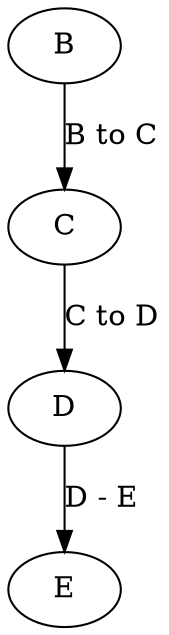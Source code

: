 digraph LIEGE{
	0[
		label = "B"
	]
	1[
		label = "C"
	]
	2[
		label = "D"
	]
	3[
		label = "E"
	]
	0 -> 1 [label = "B to C"]
	1 -> 2 [label = "C to D"]
	2 -> 3 [label = "D - E"]
}